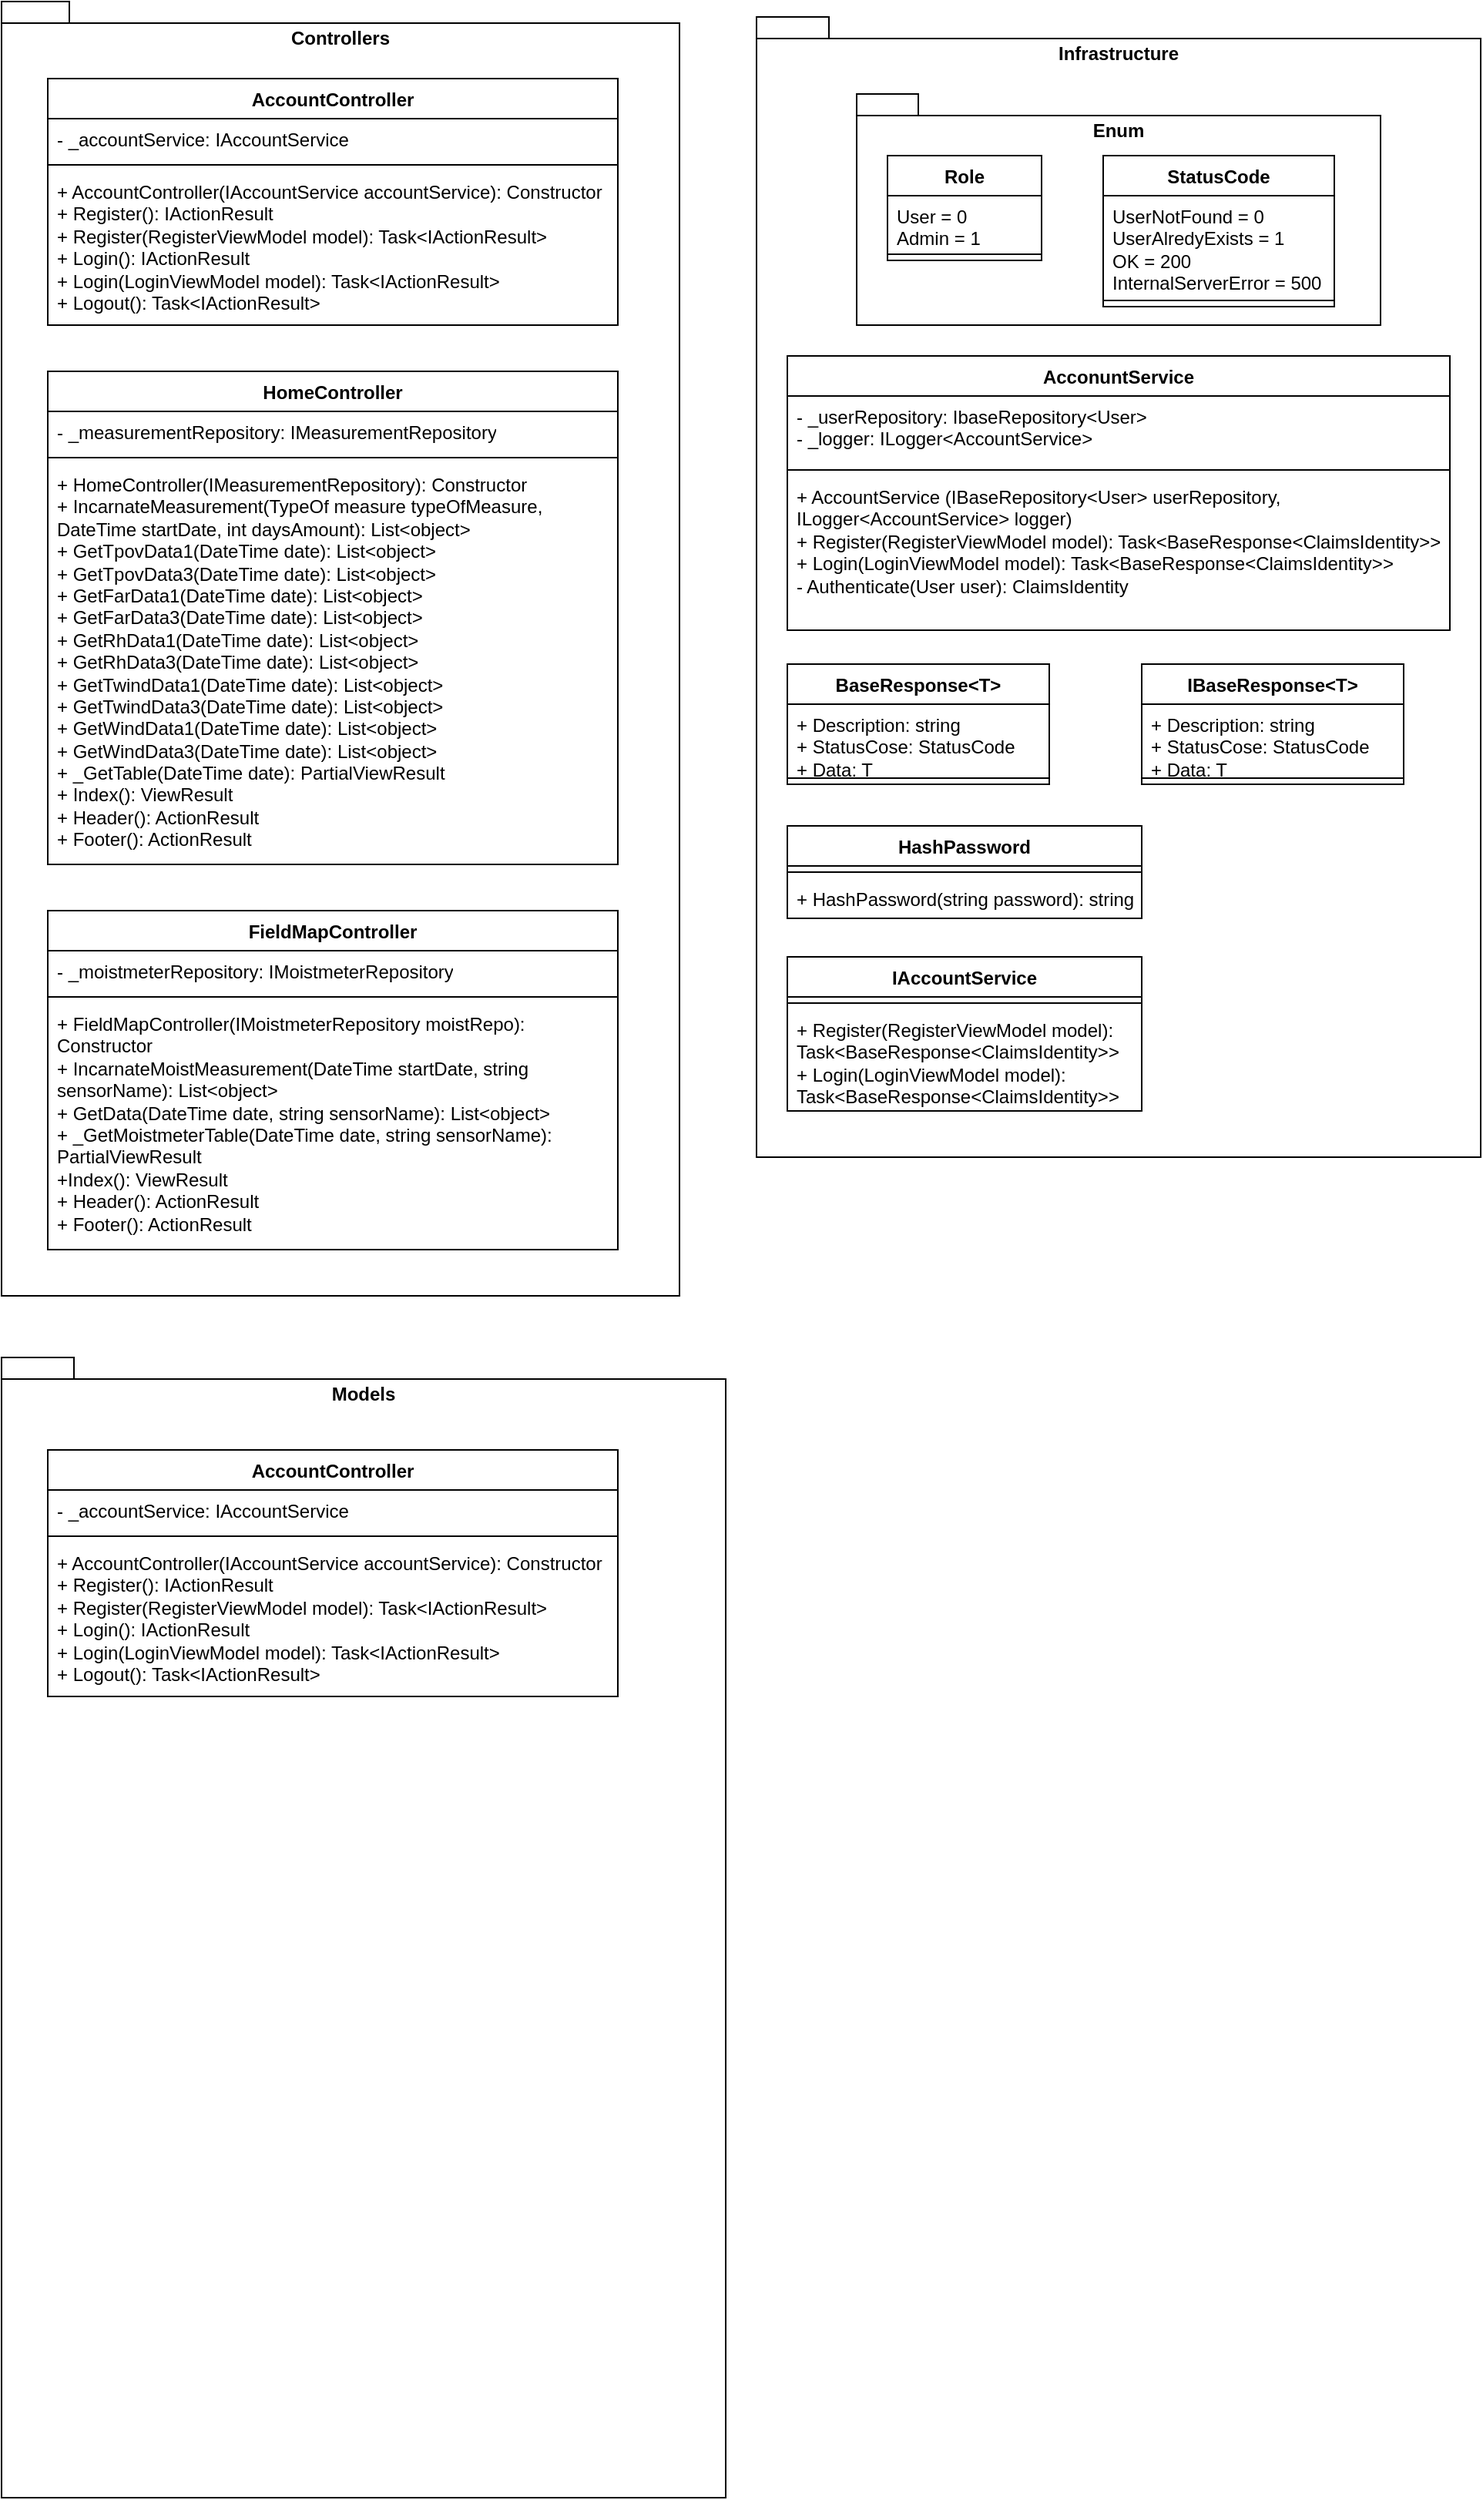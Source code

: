 <mxfile version="22.1.7" type="device">
  <diagram name="Страница — 1" id="k3Z_u_sf0qgLtZ2DlkZn">
    <mxGraphModel dx="1434" dy="758" grid="1" gridSize="10" guides="1" tooltips="1" connect="1" arrows="1" fold="1" page="1" pageScale="1" pageWidth="827" pageHeight="1169" math="0" shadow="0">
      <root>
        <mxCell id="0" />
        <mxCell id="1" parent="0" />
        <mxCell id="c1LvxNHjl3KlKCbGbmdb-16" value="Infrastructure" style="shape=folder;fontStyle=1;spacingTop=10;tabWidth=40;tabHeight=14;tabPosition=left;html=1;whiteSpace=wrap;verticalAlign=top;" vertex="1" parent="1">
          <mxGeometry x="540" y="60" width="470" height="740" as="geometry" />
        </mxCell>
        <mxCell id="c1LvxNHjl3KlKCbGbmdb-6" value="Controllers" style="shape=folder;fontStyle=1;spacingTop=10;tabWidth=40;tabHeight=14;tabPosition=left;html=1;whiteSpace=wrap;verticalAlign=top;" vertex="1" parent="1">
          <mxGeometry x="50" y="50" width="440" height="840" as="geometry" />
        </mxCell>
        <mxCell id="c1LvxNHjl3KlKCbGbmdb-2" value="AccountController" style="swimlane;fontStyle=1;align=center;verticalAlign=top;childLayout=stackLayout;horizontal=1;startSize=26;horizontalStack=0;resizeParent=1;resizeParentMax=0;resizeLast=0;collapsible=1;marginBottom=0;whiteSpace=wrap;html=1;" vertex="1" parent="1">
          <mxGeometry x="80" y="100" width="370" height="160" as="geometry" />
        </mxCell>
        <mxCell id="c1LvxNHjl3KlKCbGbmdb-3" value="- _accountService: IAccountService" style="text;strokeColor=none;fillColor=none;align=left;verticalAlign=top;spacingLeft=4;spacingRight=4;overflow=hidden;rotatable=0;points=[[0,0.5],[1,0.5]];portConstraint=eastwest;whiteSpace=wrap;html=1;" vertex="1" parent="c1LvxNHjl3KlKCbGbmdb-2">
          <mxGeometry y="26" width="370" height="26" as="geometry" />
        </mxCell>
        <mxCell id="c1LvxNHjl3KlKCbGbmdb-4" value="" style="line;strokeWidth=1;fillColor=none;align=left;verticalAlign=middle;spacingTop=-1;spacingLeft=3;spacingRight=3;rotatable=0;labelPosition=right;points=[];portConstraint=eastwest;strokeColor=inherit;" vertex="1" parent="c1LvxNHjl3KlKCbGbmdb-2">
          <mxGeometry y="52" width="370" height="8" as="geometry" />
        </mxCell>
        <mxCell id="c1LvxNHjl3KlKCbGbmdb-5" value="+ AccountController(IAccountService accountService): Constructor&lt;br&gt;+ Register(): IActionResult&lt;br&gt;+ Register(RegisterViewModel model): Task&amp;lt;IActionResult&amp;gt;&lt;br&gt;+ Login(): IActionResult&lt;br&gt;+ Login(LoginViewModel model): Task&amp;lt;IActionResult&amp;gt;&lt;br&gt;+ Logout(): Task&amp;lt;IActionResult&amp;gt;" style="text;strokeColor=none;fillColor=none;align=left;verticalAlign=top;spacingLeft=4;spacingRight=4;overflow=hidden;rotatable=0;points=[[0,0.5],[1,0.5]];portConstraint=eastwest;whiteSpace=wrap;html=1;" vertex="1" parent="c1LvxNHjl3KlKCbGbmdb-2">
          <mxGeometry y="60" width="370" height="100" as="geometry" />
        </mxCell>
        <mxCell id="c1LvxNHjl3KlKCbGbmdb-8" value="HomeController" style="swimlane;fontStyle=1;align=center;verticalAlign=top;childLayout=stackLayout;horizontal=1;startSize=26;horizontalStack=0;resizeParent=1;resizeParentMax=0;resizeLast=0;collapsible=1;marginBottom=0;whiteSpace=wrap;html=1;" vertex="1" parent="1">
          <mxGeometry x="80" y="290" width="370" height="320" as="geometry" />
        </mxCell>
        <mxCell id="c1LvxNHjl3KlKCbGbmdb-9" value="- _measurementRepository: IMeasurementRepository" style="text;strokeColor=none;fillColor=none;align=left;verticalAlign=top;spacingLeft=4;spacingRight=4;overflow=hidden;rotatable=0;points=[[0,0.5],[1,0.5]];portConstraint=eastwest;whiteSpace=wrap;html=1;" vertex="1" parent="c1LvxNHjl3KlKCbGbmdb-8">
          <mxGeometry y="26" width="370" height="26" as="geometry" />
        </mxCell>
        <mxCell id="c1LvxNHjl3KlKCbGbmdb-10" value="" style="line;strokeWidth=1;fillColor=none;align=left;verticalAlign=middle;spacingTop=-1;spacingLeft=3;spacingRight=3;rotatable=0;labelPosition=right;points=[];portConstraint=eastwest;strokeColor=inherit;" vertex="1" parent="c1LvxNHjl3KlKCbGbmdb-8">
          <mxGeometry y="52" width="370" height="8" as="geometry" />
        </mxCell>
        <mxCell id="c1LvxNHjl3KlKCbGbmdb-11" value="+ HomeController(IMeasurementRepository): Constructor&lt;br&gt;+ IncarnateMeasurement(TypeOf measure typeOfMeasure, DateTime startDate, int daysAmount): List&amp;lt;object&amp;gt;&lt;br&gt;+ GetTpovData1(DateTime date): List&amp;lt;object&amp;gt;&lt;br&gt;+ GetTpovData3(DateTime date): List&amp;lt;object&amp;gt;&lt;br&gt;+ GetFarData1(DateTime date): List&amp;lt;object&amp;gt;&lt;br&gt;+ GetFarData3(DateTime date): List&amp;lt;object&amp;gt;&lt;br&gt;+ GetRhData1(DateTime date): List&amp;lt;object&amp;gt;&lt;br&gt;+ GetRhData3(DateTime date): List&amp;lt;object&amp;gt;&lt;br&gt;+ GetTwindData1(DateTime date): List&amp;lt;object&amp;gt;&lt;br&gt;+ GetTwindData3(DateTime date): List&amp;lt;object&amp;gt;&lt;br&gt;+ GetWindData1(DateTime date): List&amp;lt;object&amp;gt;&lt;br&gt;+ GetWindData3(DateTime date): List&amp;lt;object&amp;gt;&lt;br&gt;+ _GetTable(DateTime date): PartialViewResult&lt;br&gt;+ Index(): ViewResult&lt;br&gt;+ Header(): ActionResult&lt;br&gt;+ Footer(): ActionResult" style="text;strokeColor=none;fillColor=none;align=left;verticalAlign=top;spacingLeft=4;spacingRight=4;overflow=hidden;rotatable=0;points=[[0,0.5],[1,0.5]];portConstraint=eastwest;whiteSpace=wrap;html=1;" vertex="1" parent="c1LvxNHjl3KlKCbGbmdb-8">
          <mxGeometry y="60" width="370" height="260" as="geometry" />
        </mxCell>
        <mxCell id="c1LvxNHjl3KlKCbGbmdb-12" value="FieldMapController" style="swimlane;fontStyle=1;align=center;verticalAlign=top;childLayout=stackLayout;horizontal=1;startSize=26;horizontalStack=0;resizeParent=1;resizeParentMax=0;resizeLast=0;collapsible=1;marginBottom=0;whiteSpace=wrap;html=1;" vertex="1" parent="1">
          <mxGeometry x="80" y="640" width="370" height="220" as="geometry" />
        </mxCell>
        <mxCell id="c1LvxNHjl3KlKCbGbmdb-13" value="- _moistmeterRepository: IMoistmeterRepository" style="text;strokeColor=none;fillColor=none;align=left;verticalAlign=top;spacingLeft=4;spacingRight=4;overflow=hidden;rotatable=0;points=[[0,0.5],[1,0.5]];portConstraint=eastwest;whiteSpace=wrap;html=1;" vertex="1" parent="c1LvxNHjl3KlKCbGbmdb-12">
          <mxGeometry y="26" width="370" height="26" as="geometry" />
        </mxCell>
        <mxCell id="c1LvxNHjl3KlKCbGbmdb-14" value="" style="line;strokeWidth=1;fillColor=none;align=left;verticalAlign=middle;spacingTop=-1;spacingLeft=3;spacingRight=3;rotatable=0;labelPosition=right;points=[];portConstraint=eastwest;strokeColor=inherit;" vertex="1" parent="c1LvxNHjl3KlKCbGbmdb-12">
          <mxGeometry y="52" width="370" height="8" as="geometry" />
        </mxCell>
        <mxCell id="c1LvxNHjl3KlKCbGbmdb-15" value="+ FieldMapController(IMoistmeterRepository moistRepo): Constructor&lt;br&gt;+ IncarnateMoistMeasurement(DateTime startDate, string sensorName): List&amp;lt;object&amp;gt;&lt;br&gt;+ GetData(DateTime date, string sensorName): List&amp;lt;object&amp;gt;&lt;br&gt;+ _GetMoistmeterTable(DateTime date, string sensorName): PartialViewResult&lt;br&gt;+Index(): ViewResult&lt;br&gt;+ Header(): ActionResult&lt;br style=&quot;border-color: var(--border-color);&quot;&gt;+ Footer(): ActionResult" style="text;strokeColor=none;fillColor=none;align=left;verticalAlign=top;spacingLeft=4;spacingRight=4;overflow=hidden;rotatable=0;points=[[0,0.5],[1,0.5]];portConstraint=eastwest;whiteSpace=wrap;html=1;" vertex="1" parent="c1LvxNHjl3KlKCbGbmdb-12">
          <mxGeometry y="60" width="370" height="160" as="geometry" />
        </mxCell>
        <mxCell id="c1LvxNHjl3KlKCbGbmdb-25" value="" style="group" vertex="1" connectable="0" parent="1">
          <mxGeometry x="605" y="110" width="340" height="150" as="geometry" />
        </mxCell>
        <mxCell id="c1LvxNHjl3KlKCbGbmdb-21" value="Enum" style="shape=folder;fontStyle=1;spacingTop=10;tabWidth=40;tabHeight=14;tabPosition=left;html=1;whiteSpace=wrap;verticalAlign=top;" vertex="1" parent="c1LvxNHjl3KlKCbGbmdb-25">
          <mxGeometry width="340" height="150" as="geometry" />
        </mxCell>
        <mxCell id="c1LvxNHjl3KlKCbGbmdb-17" value="Role" style="swimlane;fontStyle=1;align=center;verticalAlign=top;childLayout=stackLayout;horizontal=1;startSize=26;horizontalStack=0;resizeParent=1;resizeParentMax=0;resizeLast=0;collapsible=1;marginBottom=0;whiteSpace=wrap;html=1;" vertex="1" parent="c1LvxNHjl3KlKCbGbmdb-25">
          <mxGeometry x="20" y="40" width="100" height="68" as="geometry" />
        </mxCell>
        <mxCell id="c1LvxNHjl3KlKCbGbmdb-18" value="User = 0&lt;br&gt;Admin = 1" style="text;strokeColor=none;fillColor=none;align=left;verticalAlign=top;spacingLeft=4;spacingRight=4;overflow=hidden;rotatable=0;points=[[0,0.5],[1,0.5]];portConstraint=eastwest;whiteSpace=wrap;html=1;" vertex="1" parent="c1LvxNHjl3KlKCbGbmdb-17">
          <mxGeometry y="26" width="100" height="34" as="geometry" />
        </mxCell>
        <mxCell id="c1LvxNHjl3KlKCbGbmdb-19" value="" style="line;strokeWidth=1;fillColor=none;align=left;verticalAlign=middle;spacingTop=-1;spacingLeft=3;spacingRight=3;rotatable=0;labelPosition=right;points=[];portConstraint=eastwest;strokeColor=inherit;" vertex="1" parent="c1LvxNHjl3KlKCbGbmdb-17">
          <mxGeometry y="60" width="100" height="8" as="geometry" />
        </mxCell>
        <mxCell id="c1LvxNHjl3KlKCbGbmdb-22" value="StatusCode" style="swimlane;fontStyle=1;align=center;verticalAlign=top;childLayout=stackLayout;horizontal=1;startSize=26;horizontalStack=0;resizeParent=1;resizeParentMax=0;resizeLast=0;collapsible=1;marginBottom=0;whiteSpace=wrap;html=1;" vertex="1" parent="c1LvxNHjl3KlKCbGbmdb-25">
          <mxGeometry x="160" y="40" width="150" height="98" as="geometry" />
        </mxCell>
        <mxCell id="c1LvxNHjl3KlKCbGbmdb-23" value="UserNotFound = 0&lt;br&gt;UserAlredyExists = 1&lt;br&gt;OK = 200&lt;br&gt;InternalServerError = 500" style="text;strokeColor=none;fillColor=none;align=left;verticalAlign=top;spacingLeft=4;spacingRight=4;overflow=hidden;rotatable=0;points=[[0,0.5],[1,0.5]];portConstraint=eastwest;whiteSpace=wrap;html=1;" vertex="1" parent="c1LvxNHjl3KlKCbGbmdb-22">
          <mxGeometry y="26" width="150" height="64" as="geometry" />
        </mxCell>
        <mxCell id="c1LvxNHjl3KlKCbGbmdb-24" value="" style="line;strokeWidth=1;fillColor=none;align=left;verticalAlign=middle;spacingTop=-1;spacingLeft=3;spacingRight=3;rotatable=0;labelPosition=right;points=[];portConstraint=eastwest;strokeColor=inherit;" vertex="1" parent="c1LvxNHjl3KlKCbGbmdb-22">
          <mxGeometry y="90" width="150" height="8" as="geometry" />
        </mxCell>
        <mxCell id="c1LvxNHjl3KlKCbGbmdb-26" value="AcconuntService" style="swimlane;fontStyle=1;align=center;verticalAlign=top;childLayout=stackLayout;horizontal=1;startSize=26;horizontalStack=0;resizeParent=1;resizeParentMax=0;resizeLast=0;collapsible=1;marginBottom=0;whiteSpace=wrap;html=1;" vertex="1" parent="1">
          <mxGeometry x="560" y="280" width="430" height="178" as="geometry" />
        </mxCell>
        <mxCell id="c1LvxNHjl3KlKCbGbmdb-27" value="- _userRepository: IbaseRepository&amp;lt;User&amp;gt;&lt;br&gt;- _logger: ILogger&amp;lt;AccountService&amp;gt;" style="text;strokeColor=none;fillColor=none;align=left;verticalAlign=top;spacingLeft=4;spacingRight=4;overflow=hidden;rotatable=0;points=[[0,0.5],[1,0.5]];portConstraint=eastwest;whiteSpace=wrap;html=1;" vertex="1" parent="c1LvxNHjl3KlKCbGbmdb-26">
          <mxGeometry y="26" width="430" height="44" as="geometry" />
        </mxCell>
        <mxCell id="c1LvxNHjl3KlKCbGbmdb-28" value="" style="line;strokeWidth=1;fillColor=none;align=left;verticalAlign=middle;spacingTop=-1;spacingLeft=3;spacingRight=3;rotatable=0;labelPosition=right;points=[];portConstraint=eastwest;strokeColor=inherit;" vertex="1" parent="c1LvxNHjl3KlKCbGbmdb-26">
          <mxGeometry y="70" width="430" height="8" as="geometry" />
        </mxCell>
        <mxCell id="c1LvxNHjl3KlKCbGbmdb-29" value="+ AccountService (IBaseRepository&amp;lt;User&amp;gt; userRepository, ILogger&amp;lt;AccountService&amp;gt; logger)&lt;br&gt;+ Register(RegisterViewModel model): Task&amp;lt;BaseResponse&amp;lt;ClaimsIdentity&amp;gt;&amp;gt;&lt;br&gt;+ Login(LoginViewModel model): Task&amp;lt;BaseResponse&amp;lt;ClaimsIdentity&amp;gt;&amp;gt;&lt;br&gt;- Authenticate(User user): ClaimsIdentity" style="text;strokeColor=none;fillColor=none;align=left;verticalAlign=top;spacingLeft=4;spacingRight=4;overflow=hidden;rotatable=0;points=[[0,0.5],[1,0.5]];portConstraint=eastwest;whiteSpace=wrap;html=1;" vertex="1" parent="c1LvxNHjl3KlKCbGbmdb-26">
          <mxGeometry y="78" width="430" height="100" as="geometry" />
        </mxCell>
        <mxCell id="c1LvxNHjl3KlKCbGbmdb-30" value="BaseResponse&amp;lt;T&amp;gt;" style="swimlane;fontStyle=1;align=center;verticalAlign=top;childLayout=stackLayout;horizontal=1;startSize=26;horizontalStack=0;resizeParent=1;resizeParentMax=0;resizeLast=0;collapsible=1;marginBottom=0;whiteSpace=wrap;html=1;" vertex="1" parent="1">
          <mxGeometry x="560" y="480" width="170" height="78" as="geometry" />
        </mxCell>
        <mxCell id="c1LvxNHjl3KlKCbGbmdb-31" value="+ Description: string&lt;br&gt;+ StatusCose: StatusCode&lt;br&gt;+ Data: T" style="text;strokeColor=none;fillColor=none;align=left;verticalAlign=top;spacingLeft=4;spacingRight=4;overflow=hidden;rotatable=0;points=[[0,0.5],[1,0.5]];portConstraint=eastwest;whiteSpace=wrap;html=1;" vertex="1" parent="c1LvxNHjl3KlKCbGbmdb-30">
          <mxGeometry y="26" width="170" height="44" as="geometry" />
        </mxCell>
        <mxCell id="c1LvxNHjl3KlKCbGbmdb-32" value="" style="line;strokeWidth=1;fillColor=none;align=left;verticalAlign=middle;spacingTop=-1;spacingLeft=3;spacingRight=3;rotatable=0;labelPosition=right;points=[];portConstraint=eastwest;strokeColor=inherit;" vertex="1" parent="c1LvxNHjl3KlKCbGbmdb-30">
          <mxGeometry y="70" width="170" height="8" as="geometry" />
        </mxCell>
        <mxCell id="c1LvxNHjl3KlKCbGbmdb-34" value="IBaseResponse&amp;lt;T&amp;gt;" style="swimlane;fontStyle=1;align=center;verticalAlign=top;childLayout=stackLayout;horizontal=1;startSize=26;horizontalStack=0;resizeParent=1;resizeParentMax=0;resizeLast=0;collapsible=1;marginBottom=0;whiteSpace=wrap;html=1;" vertex="1" parent="1">
          <mxGeometry x="790" y="480" width="170" height="78" as="geometry" />
        </mxCell>
        <mxCell id="c1LvxNHjl3KlKCbGbmdb-35" value="+ Description: string&lt;br&gt;+ StatusCose: StatusCode&lt;br&gt;+ Data: T" style="text;strokeColor=none;fillColor=none;align=left;verticalAlign=top;spacingLeft=4;spacingRight=4;overflow=hidden;rotatable=0;points=[[0,0.5],[1,0.5]];portConstraint=eastwest;whiteSpace=wrap;html=1;" vertex="1" parent="c1LvxNHjl3KlKCbGbmdb-34">
          <mxGeometry y="26" width="170" height="44" as="geometry" />
        </mxCell>
        <mxCell id="c1LvxNHjl3KlKCbGbmdb-36" value="" style="line;strokeWidth=1;fillColor=none;align=left;verticalAlign=middle;spacingTop=-1;spacingLeft=3;spacingRight=3;rotatable=0;labelPosition=right;points=[];portConstraint=eastwest;strokeColor=inherit;" vertex="1" parent="c1LvxNHjl3KlKCbGbmdb-34">
          <mxGeometry y="70" width="170" height="8" as="geometry" />
        </mxCell>
        <mxCell id="c1LvxNHjl3KlKCbGbmdb-37" value="HashPassword" style="swimlane;fontStyle=1;align=center;verticalAlign=top;childLayout=stackLayout;horizontal=1;startSize=26;horizontalStack=0;resizeParent=1;resizeParentMax=0;resizeLast=0;collapsible=1;marginBottom=0;whiteSpace=wrap;html=1;" vertex="1" parent="1">
          <mxGeometry x="560" y="585" width="230" height="60" as="geometry" />
        </mxCell>
        <mxCell id="c1LvxNHjl3KlKCbGbmdb-39" value="" style="line;strokeWidth=1;fillColor=none;align=left;verticalAlign=middle;spacingTop=-1;spacingLeft=3;spacingRight=3;rotatable=0;labelPosition=right;points=[];portConstraint=eastwest;strokeColor=inherit;" vertex="1" parent="c1LvxNHjl3KlKCbGbmdb-37">
          <mxGeometry y="26" width="230" height="8" as="geometry" />
        </mxCell>
        <mxCell id="c1LvxNHjl3KlKCbGbmdb-40" value="+ HashPassword(string password): string" style="text;strokeColor=none;fillColor=none;align=left;verticalAlign=top;spacingLeft=4;spacingRight=4;overflow=hidden;rotatable=0;points=[[0,0.5],[1,0.5]];portConstraint=eastwest;whiteSpace=wrap;html=1;" vertex="1" parent="c1LvxNHjl3KlKCbGbmdb-37">
          <mxGeometry y="34" width="230" height="26" as="geometry" />
        </mxCell>
        <mxCell id="c1LvxNHjl3KlKCbGbmdb-41" value="IAccountService" style="swimlane;fontStyle=1;align=center;verticalAlign=top;childLayout=stackLayout;horizontal=1;startSize=26;horizontalStack=0;resizeParent=1;resizeParentMax=0;resizeLast=0;collapsible=1;marginBottom=0;whiteSpace=wrap;html=1;" vertex="1" parent="1">
          <mxGeometry x="560" y="670" width="230" height="100" as="geometry" />
        </mxCell>
        <mxCell id="c1LvxNHjl3KlKCbGbmdb-42" value="" style="line;strokeWidth=1;fillColor=none;align=left;verticalAlign=middle;spacingTop=-1;spacingLeft=3;spacingRight=3;rotatable=0;labelPosition=right;points=[];portConstraint=eastwest;strokeColor=inherit;" vertex="1" parent="c1LvxNHjl3KlKCbGbmdb-41">
          <mxGeometry y="26" width="230" height="8" as="geometry" />
        </mxCell>
        <mxCell id="c1LvxNHjl3KlKCbGbmdb-43" value="+ Register(RegisterViewModel model): Task&amp;lt;BaseResponse&amp;lt;ClaimsIdentity&amp;gt;&amp;gt;&lt;br&gt;+ Login(LoginViewModel model): Task&amp;lt;BaseResponse&amp;lt;ClaimsIdentity&amp;gt;&amp;gt;" style="text;strokeColor=none;fillColor=none;align=left;verticalAlign=top;spacingLeft=4;spacingRight=4;overflow=hidden;rotatable=0;points=[[0,0.5],[1,0.5]];portConstraint=eastwest;whiteSpace=wrap;html=1;" vertex="1" parent="c1LvxNHjl3KlKCbGbmdb-41">
          <mxGeometry y="34" width="230" height="66" as="geometry" />
        </mxCell>
        <mxCell id="c1LvxNHjl3KlKCbGbmdb-44" value="Models" style="shape=folder;fontStyle=1;spacingTop=10;tabWidth=40;tabHeight=14;tabPosition=left;html=1;whiteSpace=wrap;verticalAlign=top;" vertex="1" parent="1">
          <mxGeometry x="50" y="930" width="470" height="740" as="geometry" />
        </mxCell>
        <mxCell id="c1LvxNHjl3KlKCbGbmdb-45" value="AccountController" style="swimlane;fontStyle=1;align=center;verticalAlign=top;childLayout=stackLayout;horizontal=1;startSize=26;horizontalStack=0;resizeParent=1;resizeParentMax=0;resizeLast=0;collapsible=1;marginBottom=0;whiteSpace=wrap;html=1;" vertex="1" parent="1">
          <mxGeometry x="80" y="990" width="370" height="160" as="geometry" />
        </mxCell>
        <mxCell id="c1LvxNHjl3KlKCbGbmdb-46" value="- _accountService: IAccountService" style="text;strokeColor=none;fillColor=none;align=left;verticalAlign=top;spacingLeft=4;spacingRight=4;overflow=hidden;rotatable=0;points=[[0,0.5],[1,0.5]];portConstraint=eastwest;whiteSpace=wrap;html=1;" vertex="1" parent="c1LvxNHjl3KlKCbGbmdb-45">
          <mxGeometry y="26" width="370" height="26" as="geometry" />
        </mxCell>
        <mxCell id="c1LvxNHjl3KlKCbGbmdb-47" value="" style="line;strokeWidth=1;fillColor=none;align=left;verticalAlign=middle;spacingTop=-1;spacingLeft=3;spacingRight=3;rotatable=0;labelPosition=right;points=[];portConstraint=eastwest;strokeColor=inherit;" vertex="1" parent="c1LvxNHjl3KlKCbGbmdb-45">
          <mxGeometry y="52" width="370" height="8" as="geometry" />
        </mxCell>
        <mxCell id="c1LvxNHjl3KlKCbGbmdb-48" value="+ AccountController(IAccountService accountService): Constructor&lt;br&gt;+ Register(): IActionResult&lt;br&gt;+ Register(RegisterViewModel model): Task&amp;lt;IActionResult&amp;gt;&lt;br&gt;+ Login(): IActionResult&lt;br&gt;+ Login(LoginViewModel model): Task&amp;lt;IActionResult&amp;gt;&lt;br&gt;+ Logout(): Task&amp;lt;IActionResult&amp;gt;" style="text;strokeColor=none;fillColor=none;align=left;verticalAlign=top;spacingLeft=4;spacingRight=4;overflow=hidden;rotatable=0;points=[[0,0.5],[1,0.5]];portConstraint=eastwest;whiteSpace=wrap;html=1;" vertex="1" parent="c1LvxNHjl3KlKCbGbmdb-45">
          <mxGeometry y="60" width="370" height="100" as="geometry" />
        </mxCell>
      </root>
    </mxGraphModel>
  </diagram>
</mxfile>
